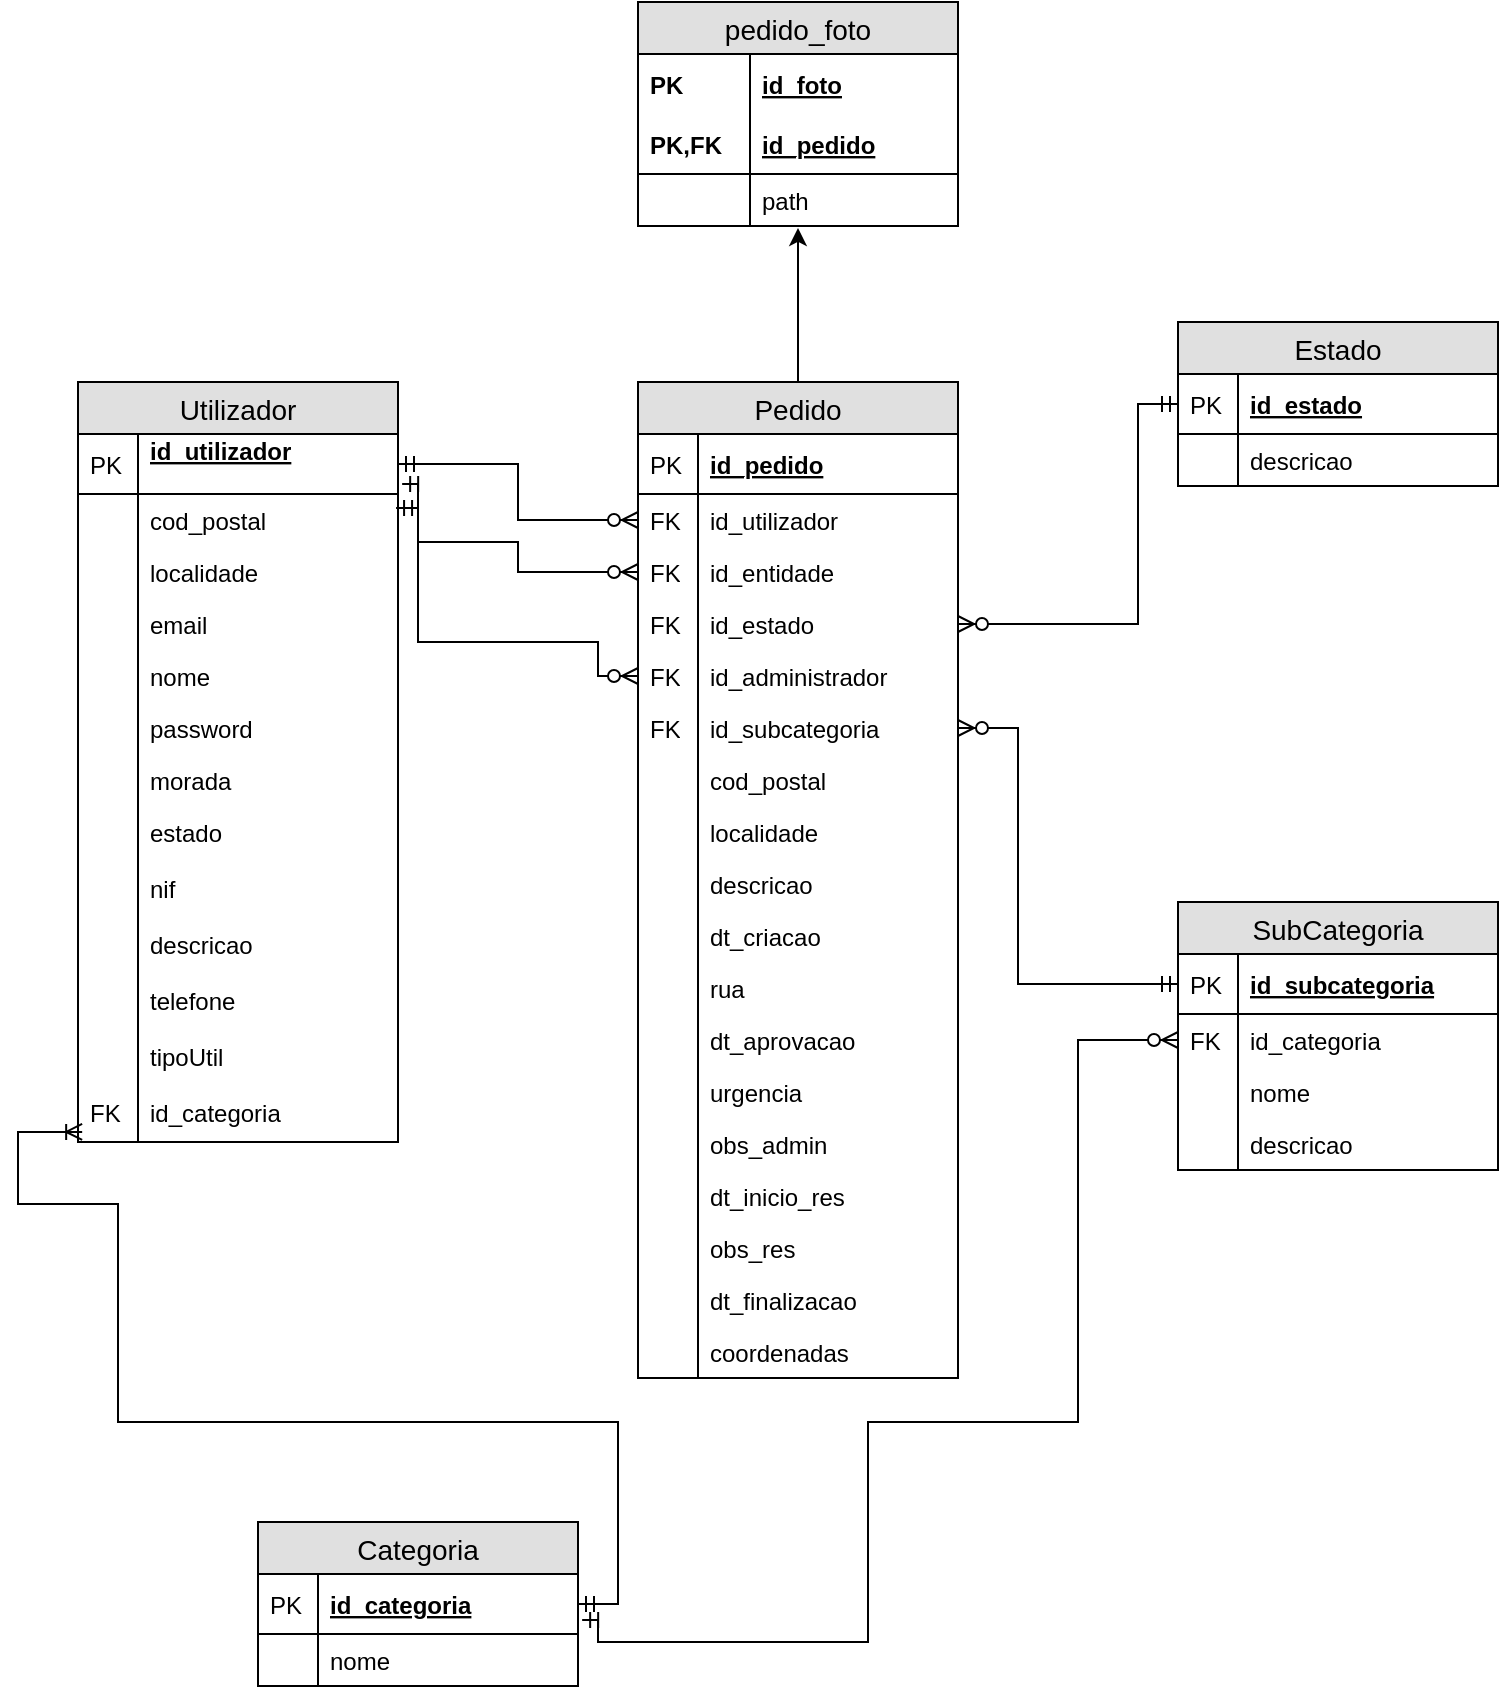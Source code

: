 <mxfile version="14.6.3" type="device"><diagram id="TLo-UVj7dam6qDMKaJeU" name="Page-1"><mxGraphModel dx="1422" dy="1960" grid="1" gridSize="10" guides="1" tooltips="1" connect="1" arrows="1" fold="1" page="1" pageScale="1" pageWidth="827" pageHeight="1169" math="0" shadow="0"><root><mxCell id="0"/><mxCell id="1" parent="0"/><mxCell id="Qj8Y2Yig--sf5QckiZRD-1" value="Utilizador" style="swimlane;fontStyle=0;childLayout=stackLayout;horizontal=1;startSize=26;fillColor=#e0e0e0;horizontalStack=0;resizeParent=1;resizeParentMax=0;resizeLast=0;collapsible=1;marginBottom=0;swimlaneFillColor=#ffffff;align=center;fontSize=14;" parent="1" vertex="1"><mxGeometry x="80" y="40" width="160" height="380" as="geometry"><mxRectangle x="50" y="76" width="70" height="26" as="alternateBounds"/></mxGeometry></mxCell><mxCell id="Qj8Y2Yig--sf5QckiZRD-2" value="id_utilizador&#xA;" style="shape=partialRectangle;top=0;left=0;right=0;bottom=1;align=left;verticalAlign=middle;fillColor=none;spacingLeft=34;spacingRight=4;overflow=hidden;rotatable=0;points=[[0,0.5],[1,0.5]];portConstraint=eastwest;dropTarget=0;fontStyle=5;fontSize=12;" parent="Qj8Y2Yig--sf5QckiZRD-1" vertex="1"><mxGeometry y="26" width="160" height="30" as="geometry"/></mxCell><mxCell id="Qj8Y2Yig--sf5QckiZRD-3" value="PK" style="shape=partialRectangle;top=0;left=0;bottom=0;fillColor=none;align=left;verticalAlign=middle;spacingLeft=4;spacingRight=4;overflow=hidden;rotatable=0;points=[];portConstraint=eastwest;part=1;fontSize=12;" parent="Qj8Y2Yig--sf5QckiZRD-2" vertex="1" connectable="0"><mxGeometry width="30" height="30" as="geometry"/></mxCell><mxCell id="Qj8Y2Yig--sf5QckiZRD-26" value="cod_postal" style="shape=partialRectangle;top=0;left=0;right=0;bottom=0;align=left;verticalAlign=top;fillColor=none;spacingLeft=34;spacingRight=4;overflow=hidden;rotatable=0;points=[[0,0.5],[1,0.5]];portConstraint=eastwest;dropTarget=0;fontSize=12;" parent="Qj8Y2Yig--sf5QckiZRD-1" vertex="1"><mxGeometry y="56" width="160" height="26" as="geometry"/></mxCell><mxCell id="Qj8Y2Yig--sf5QckiZRD-27" value="" style="shape=partialRectangle;top=0;left=0;bottom=0;fillColor=none;align=left;verticalAlign=top;spacingLeft=4;spacingRight=4;overflow=hidden;rotatable=0;points=[];portConstraint=eastwest;part=1;fontSize=12;" parent="Qj8Y2Yig--sf5QckiZRD-26" vertex="1" connectable="0"><mxGeometry width="30" height="26" as="geometry"/></mxCell><mxCell id="Y_GRS5bpBh6kMxdC1I0D-5" value="localidade" style="shape=partialRectangle;top=0;left=0;right=0;bottom=0;align=left;verticalAlign=top;fillColor=none;spacingLeft=34;spacingRight=4;overflow=hidden;rotatable=0;points=[[0,0.5],[1,0.5]];portConstraint=eastwest;dropTarget=0;fontSize=12;" parent="Qj8Y2Yig--sf5QckiZRD-1" vertex="1"><mxGeometry y="82" width="160" height="26" as="geometry"/></mxCell><mxCell id="Y_GRS5bpBh6kMxdC1I0D-6" value="" style="shape=partialRectangle;top=0;left=0;bottom=0;fillColor=none;align=left;verticalAlign=top;spacingLeft=4;spacingRight=4;overflow=hidden;rotatable=0;points=[];portConstraint=eastwest;part=1;fontSize=12;" parent="Y_GRS5bpBh6kMxdC1I0D-5" vertex="1" connectable="0"><mxGeometry width="30" height="26" as="geometry"/></mxCell><mxCell id="Qj8Y2Yig--sf5QckiZRD-4" value="email" style="shape=partialRectangle;top=0;left=0;right=0;bottom=0;align=left;verticalAlign=top;fillColor=none;spacingLeft=34;spacingRight=4;overflow=hidden;rotatable=0;points=[[0,0.5],[1,0.5]];portConstraint=eastwest;dropTarget=0;fontSize=12;" parent="Qj8Y2Yig--sf5QckiZRD-1" vertex="1"><mxGeometry y="108" width="160" height="26" as="geometry"/></mxCell><mxCell id="Qj8Y2Yig--sf5QckiZRD-5" value="" style="shape=partialRectangle;top=0;left=0;bottom=0;fillColor=none;align=left;verticalAlign=top;spacingLeft=4;spacingRight=4;overflow=hidden;rotatable=0;points=[];portConstraint=eastwest;part=1;fontSize=12;" parent="Qj8Y2Yig--sf5QckiZRD-4" vertex="1" connectable="0"><mxGeometry width="30" height="26" as="geometry"/></mxCell><mxCell id="Qj8Y2Yig--sf5QckiZRD-6" value="nome" style="shape=partialRectangle;top=0;left=0;right=0;bottom=0;align=left;verticalAlign=top;fillColor=none;spacingLeft=34;spacingRight=4;overflow=hidden;rotatable=0;points=[[0,0.5],[1,0.5]];portConstraint=eastwest;dropTarget=0;fontSize=12;" parent="Qj8Y2Yig--sf5QckiZRD-1" vertex="1"><mxGeometry y="134" width="160" height="26" as="geometry"/></mxCell><mxCell id="Qj8Y2Yig--sf5QckiZRD-7" value="" style="shape=partialRectangle;top=0;left=0;bottom=0;fillColor=none;align=left;verticalAlign=top;spacingLeft=4;spacingRight=4;overflow=hidden;rotatable=0;points=[];portConstraint=eastwest;part=1;fontSize=12;" parent="Qj8Y2Yig--sf5QckiZRD-6" vertex="1" connectable="0"><mxGeometry width="30" height="26" as="geometry"/></mxCell><mxCell id="Qj8Y2Yig--sf5QckiZRD-24" value="password" style="shape=partialRectangle;top=0;left=0;right=0;bottom=0;align=left;verticalAlign=top;fillColor=none;spacingLeft=34;spacingRight=4;overflow=hidden;rotatable=0;points=[[0,0.5],[1,0.5]];portConstraint=eastwest;dropTarget=0;fontSize=12;" parent="Qj8Y2Yig--sf5QckiZRD-1" vertex="1"><mxGeometry y="160" width="160" height="26" as="geometry"/></mxCell><mxCell id="Qj8Y2Yig--sf5QckiZRD-25" value="" style="shape=partialRectangle;top=0;left=0;bottom=0;fillColor=none;align=left;verticalAlign=top;spacingLeft=4;spacingRight=4;overflow=hidden;rotatable=0;points=[];portConstraint=eastwest;part=1;fontSize=12;" parent="Qj8Y2Yig--sf5QckiZRD-24" vertex="1" connectable="0"><mxGeometry width="30" height="26" as="geometry"/></mxCell><mxCell id="Qj8Y2Yig--sf5QckiZRD-28" value="morada" style="shape=partialRectangle;top=0;left=0;right=0;bottom=0;align=left;verticalAlign=top;fillColor=none;spacingLeft=34;spacingRight=4;overflow=hidden;rotatable=0;points=[[0,0.5],[1,0.5]];portConstraint=eastwest;dropTarget=0;fontSize=12;" parent="Qj8Y2Yig--sf5QckiZRD-1" vertex="1"><mxGeometry y="186" width="160" height="26" as="geometry"/></mxCell><mxCell id="Qj8Y2Yig--sf5QckiZRD-29" value="" style="shape=partialRectangle;top=0;left=0;bottom=0;fillColor=none;align=left;verticalAlign=top;spacingLeft=4;spacingRight=4;overflow=hidden;rotatable=0;points=[];portConstraint=eastwest;part=1;fontSize=12;" parent="Qj8Y2Yig--sf5QckiZRD-28" vertex="1" connectable="0"><mxGeometry width="30" height="26" as="geometry"/></mxCell><mxCell id="Qj8Y2Yig--sf5QckiZRD-30" value="estado" style="shape=partialRectangle;top=0;left=0;right=0;bottom=0;align=left;verticalAlign=top;fillColor=none;spacingLeft=34;spacingRight=4;overflow=hidden;rotatable=0;points=[[0,0.5],[1,0.5]];portConstraint=eastwest;dropTarget=0;fontSize=12;" parent="Qj8Y2Yig--sf5QckiZRD-1" vertex="1"><mxGeometry y="212" width="160" height="28" as="geometry"/></mxCell><mxCell id="Qj8Y2Yig--sf5QckiZRD-31" value="" style="shape=partialRectangle;top=0;left=0;bottom=0;fillColor=none;align=left;verticalAlign=top;spacingLeft=4;spacingRight=4;overflow=hidden;rotatable=0;points=[];portConstraint=eastwest;part=1;fontSize=12;" parent="Qj8Y2Yig--sf5QckiZRD-30" vertex="1" connectable="0"><mxGeometry width="30" height="28" as="geometry"/></mxCell><mxCell id="808RPlty_kPkw7mrQQCy-18" value="nif" style="shape=partialRectangle;top=0;left=0;right=0;bottom=0;align=left;verticalAlign=top;fillColor=none;spacingLeft=34;spacingRight=4;overflow=hidden;rotatable=0;points=[[0,0.5],[1,0.5]];portConstraint=eastwest;dropTarget=0;fontSize=12;" vertex="1" parent="Qj8Y2Yig--sf5QckiZRD-1"><mxGeometry y="240" width="160" height="28" as="geometry"/></mxCell><mxCell id="808RPlty_kPkw7mrQQCy-19" value="" style="shape=partialRectangle;top=0;left=0;bottom=0;fillColor=none;align=left;verticalAlign=top;spacingLeft=4;spacingRight=4;overflow=hidden;rotatable=0;points=[];portConstraint=eastwest;part=1;fontSize=12;" vertex="1" connectable="0" parent="808RPlty_kPkw7mrQQCy-18"><mxGeometry width="30" height="28" as="geometry"/></mxCell><mxCell id="808RPlty_kPkw7mrQQCy-20" value="descricao" style="shape=partialRectangle;top=0;left=0;right=0;bottom=0;align=left;verticalAlign=top;fillColor=none;spacingLeft=34;spacingRight=4;overflow=hidden;rotatable=0;points=[[0,0.5],[1,0.5]];portConstraint=eastwest;dropTarget=0;fontSize=12;" vertex="1" parent="Qj8Y2Yig--sf5QckiZRD-1"><mxGeometry y="268" width="160" height="28" as="geometry"/></mxCell><mxCell id="808RPlty_kPkw7mrQQCy-21" value="" style="shape=partialRectangle;top=0;left=0;bottom=0;fillColor=none;align=left;verticalAlign=top;spacingLeft=4;spacingRight=4;overflow=hidden;rotatable=0;points=[];portConstraint=eastwest;part=1;fontSize=12;" vertex="1" connectable="0" parent="808RPlty_kPkw7mrQQCy-20"><mxGeometry width="30" height="28" as="geometry"/></mxCell><mxCell id="808RPlty_kPkw7mrQQCy-22" value="telefone" style="shape=partialRectangle;top=0;left=0;right=0;bottom=0;align=left;verticalAlign=top;fillColor=none;spacingLeft=34;spacingRight=4;overflow=hidden;rotatable=0;points=[[0,0.5],[1,0.5]];portConstraint=eastwest;dropTarget=0;fontSize=12;" vertex="1" parent="Qj8Y2Yig--sf5QckiZRD-1"><mxGeometry y="296" width="160" height="28" as="geometry"/></mxCell><mxCell id="808RPlty_kPkw7mrQQCy-23" value="" style="shape=partialRectangle;top=0;left=0;bottom=0;fillColor=none;align=left;verticalAlign=top;spacingLeft=4;spacingRight=4;overflow=hidden;rotatable=0;points=[];portConstraint=eastwest;part=1;fontSize=12;" vertex="1" connectable="0" parent="808RPlty_kPkw7mrQQCy-22"><mxGeometry width="30" height="28" as="geometry"/></mxCell><mxCell id="808RPlty_kPkw7mrQQCy-24" value="tipoUtil" style="shape=partialRectangle;top=0;left=0;right=0;bottom=0;align=left;verticalAlign=top;fillColor=none;spacingLeft=34;spacingRight=4;overflow=hidden;rotatable=0;points=[[0,0.5],[1,0.5]];portConstraint=eastwest;dropTarget=0;fontSize=12;" vertex="1" parent="Qj8Y2Yig--sf5QckiZRD-1"><mxGeometry y="324" width="160" height="28" as="geometry"/></mxCell><mxCell id="808RPlty_kPkw7mrQQCy-25" value="" style="shape=partialRectangle;top=0;left=0;bottom=0;fillColor=none;align=left;verticalAlign=top;spacingLeft=4;spacingRight=4;overflow=hidden;rotatable=0;points=[];portConstraint=eastwest;part=1;fontSize=12;" vertex="1" connectable="0" parent="808RPlty_kPkw7mrQQCy-24"><mxGeometry width="30" height="28" as="geometry"/></mxCell><mxCell id="808RPlty_kPkw7mrQQCy-26" value="id_categoria" style="shape=partialRectangle;top=0;left=0;right=0;bottom=0;align=left;verticalAlign=top;fillColor=none;spacingLeft=34;spacingRight=4;overflow=hidden;rotatable=0;points=[[0,0.5],[1,0.5]];portConstraint=eastwest;dropTarget=0;fontSize=12;" vertex="1" parent="Qj8Y2Yig--sf5QckiZRD-1"><mxGeometry y="352" width="160" height="28" as="geometry"/></mxCell><mxCell id="808RPlty_kPkw7mrQQCy-27" value="FK" style="shape=partialRectangle;top=0;left=0;bottom=0;fillColor=none;align=left;verticalAlign=top;spacingLeft=4;spacingRight=4;overflow=hidden;rotatable=0;points=[];portConstraint=eastwest;part=1;fontSize=12;" vertex="1" connectable="0" parent="808RPlty_kPkw7mrQQCy-26"><mxGeometry width="30" height="28" as="geometry"/></mxCell><mxCell id="Y_GRS5bpBh6kMxdC1I0D-42" style="edgeStyle=orthogonalEdgeStyle;rounded=0;orthogonalLoop=1;jettySize=auto;html=1;exitX=0.5;exitY=0;exitDx=0;exitDy=0;entryX=0.5;entryY=1.038;entryDx=0;entryDy=0;entryPerimeter=0;" parent="1" source="Qj8Y2Yig--sf5QckiZRD-134" target="Qj8Y2Yig--sf5QckiZRD-219" edge="1"><mxGeometry relative="1" as="geometry"/></mxCell><mxCell id="Qj8Y2Yig--sf5QckiZRD-134" value="Pedido" style="swimlane;fontStyle=0;childLayout=stackLayout;horizontal=1;startSize=26;fillColor=#e0e0e0;horizontalStack=0;resizeParent=1;resizeParentMax=0;resizeLast=0;collapsible=1;marginBottom=0;swimlaneFillColor=#ffffff;align=center;fontSize=14;comic=0;" parent="1" vertex="1"><mxGeometry x="360" y="40" width="160" height="498" as="geometry"/></mxCell><mxCell id="Qj8Y2Yig--sf5QckiZRD-135" value="id_pedido" style="shape=partialRectangle;top=0;left=0;right=0;bottom=1;align=left;verticalAlign=middle;fillColor=none;spacingLeft=34;spacingRight=4;overflow=hidden;rotatable=0;points=[[0,0.5],[1,0.5]];portConstraint=eastwest;dropTarget=0;fontStyle=5;fontSize=12;" parent="Qj8Y2Yig--sf5QckiZRD-134" vertex="1"><mxGeometry y="26" width="160" height="30" as="geometry"/></mxCell><mxCell id="Qj8Y2Yig--sf5QckiZRD-136" value="PK" style="shape=partialRectangle;top=0;left=0;bottom=0;fillColor=none;align=left;verticalAlign=middle;spacingLeft=4;spacingRight=4;overflow=hidden;rotatable=0;points=[];portConstraint=eastwest;part=1;fontSize=12;" parent="Qj8Y2Yig--sf5QckiZRD-135" vertex="1" connectable="0"><mxGeometry width="30" height="30" as="geometry"/></mxCell><mxCell id="Qj8Y2Yig--sf5QckiZRD-137" value="id_utilizador" style="shape=partialRectangle;top=0;left=0;right=0;bottom=0;align=left;verticalAlign=top;fillColor=none;spacingLeft=34;spacingRight=4;overflow=hidden;rotatable=0;points=[[0,0.5],[1,0.5]];portConstraint=eastwest;dropTarget=0;fontSize=12;" parent="Qj8Y2Yig--sf5QckiZRD-134" vertex="1"><mxGeometry y="56" width="160" height="26" as="geometry"/></mxCell><mxCell id="Qj8Y2Yig--sf5QckiZRD-138" value="FK" style="shape=partialRectangle;top=0;left=0;bottom=0;fillColor=none;align=left;verticalAlign=top;spacingLeft=4;spacingRight=4;overflow=hidden;rotatable=0;points=[];portConstraint=eastwest;part=1;fontSize=12;" parent="Qj8Y2Yig--sf5QckiZRD-137" vertex="1" connectable="0"><mxGeometry width="30" height="26" as="geometry"/></mxCell><mxCell id="Qj8Y2Yig--sf5QckiZRD-157" value="id_entidade" style="shape=partialRectangle;top=0;left=0;right=0;bottom=0;align=left;verticalAlign=top;fillColor=none;spacingLeft=34;spacingRight=4;overflow=hidden;rotatable=0;points=[[0,0.5],[1,0.5]];portConstraint=eastwest;dropTarget=0;fontSize=12;" parent="Qj8Y2Yig--sf5QckiZRD-134" vertex="1"><mxGeometry y="82" width="160" height="26" as="geometry"/></mxCell><mxCell id="Qj8Y2Yig--sf5QckiZRD-158" value="FK" style="shape=partialRectangle;top=0;left=0;bottom=0;fillColor=none;align=left;verticalAlign=top;spacingLeft=4;spacingRight=4;overflow=hidden;rotatable=0;points=[];portConstraint=eastwest;part=1;fontSize=12;whiteSpace=wrap;" parent="Qj8Y2Yig--sf5QckiZRD-157" vertex="1" connectable="0"><mxGeometry width="30" height="26" as="geometry"/></mxCell><mxCell id="Qj8Y2Yig--sf5QckiZRD-270" value="id_estado" style="shape=partialRectangle;top=0;left=0;right=0;bottom=0;align=left;verticalAlign=top;fillColor=none;spacingLeft=34;spacingRight=4;overflow=hidden;rotatable=0;points=[[0,0.5],[1,0.5]];portConstraint=eastwest;dropTarget=0;fontSize=12;" parent="Qj8Y2Yig--sf5QckiZRD-134" vertex="1"><mxGeometry y="108" width="160" height="26" as="geometry"/></mxCell><mxCell id="Qj8Y2Yig--sf5QckiZRD-271" value="FK" style="shape=partialRectangle;top=0;left=0;bottom=0;fillColor=none;align=left;verticalAlign=top;spacingLeft=4;spacingRight=4;overflow=hidden;rotatable=0;points=[];portConstraint=eastwest;part=1;fontSize=12;" parent="Qj8Y2Yig--sf5QckiZRD-270" vertex="1" connectable="0"><mxGeometry width="30" height="26" as="geometry"/></mxCell><mxCell id="Qj8Y2Yig--sf5QckiZRD-149" value="id_administrador" style="shape=partialRectangle;top=0;left=0;right=0;bottom=0;align=left;verticalAlign=top;fillColor=none;spacingLeft=34;spacingRight=4;overflow=hidden;rotatable=0;points=[[0,0.5],[1,0.5]];portConstraint=eastwest;dropTarget=0;fontSize=12;" parent="Qj8Y2Yig--sf5QckiZRD-134" vertex="1"><mxGeometry y="134" width="160" height="26" as="geometry"/></mxCell><mxCell id="Qj8Y2Yig--sf5QckiZRD-150" value="FK" style="shape=partialRectangle;top=0;left=0;bottom=0;fillColor=none;align=left;verticalAlign=top;spacingLeft=4;spacingRight=4;overflow=hidden;rotatable=0;points=[];portConstraint=eastwest;part=1;fontSize=12;whiteSpace=wrap;" parent="Qj8Y2Yig--sf5QckiZRD-149" vertex="1" connectable="0"><mxGeometry width="30" height="26" as="geometry"/></mxCell><mxCell id="Qj8Y2Yig--sf5QckiZRD-147" value="id_subcategoria" style="shape=partialRectangle;top=0;left=0;right=0;bottom=0;align=left;verticalAlign=top;fillColor=none;spacingLeft=34;spacingRight=4;overflow=hidden;rotatable=0;points=[[0,0.5],[1,0.5]];portConstraint=eastwest;dropTarget=0;fontSize=12;" parent="Qj8Y2Yig--sf5QckiZRD-134" vertex="1"><mxGeometry y="160" width="160" height="26" as="geometry"/></mxCell><mxCell id="Qj8Y2Yig--sf5QckiZRD-148" value="FK" style="shape=partialRectangle;top=0;left=0;bottom=0;fillColor=none;align=left;verticalAlign=top;spacingLeft=4;spacingRight=4;overflow=hidden;rotatable=0;points=[];portConstraint=eastwest;part=1;fontSize=12;whiteSpace=wrap;" parent="Qj8Y2Yig--sf5QckiZRD-147" vertex="1" connectable="0"><mxGeometry width="30" height="26" as="geometry"/></mxCell><mxCell id="Qj8Y2Yig--sf5QckiZRD-237" value="cod_postal" style="shape=partialRectangle;top=0;left=0;right=0;bottom=0;align=left;verticalAlign=top;fillColor=none;spacingLeft=34;spacingRight=4;overflow=hidden;rotatable=0;points=[[0,0.5],[1,0.5]];portConstraint=eastwest;dropTarget=0;fontSize=12;" parent="Qj8Y2Yig--sf5QckiZRD-134" vertex="1"><mxGeometry y="186" width="160" height="26" as="geometry"/></mxCell><mxCell id="Qj8Y2Yig--sf5QckiZRD-238" value="" style="shape=partialRectangle;top=0;left=0;bottom=0;fillColor=none;align=left;verticalAlign=top;spacingLeft=4;spacingRight=4;overflow=hidden;rotatable=0;points=[];portConstraint=eastwest;part=1;fontSize=12;whiteSpace=wrap;" parent="Qj8Y2Yig--sf5QckiZRD-237" vertex="1" connectable="0"><mxGeometry width="30" height="26" as="geometry"/></mxCell><mxCell id="Y_GRS5bpBh6kMxdC1I0D-2" value="localidade" style="shape=partialRectangle;top=0;left=0;right=0;bottom=0;align=left;verticalAlign=top;fillColor=none;spacingLeft=34;spacingRight=4;overflow=hidden;rotatable=0;points=[[0,0.5],[1,0.5]];portConstraint=eastwest;dropTarget=0;fontSize=12;" parent="Qj8Y2Yig--sf5QckiZRD-134" vertex="1"><mxGeometry y="212" width="160" height="26" as="geometry"/></mxCell><mxCell id="Y_GRS5bpBh6kMxdC1I0D-3" value="" style="shape=partialRectangle;top=0;left=0;bottom=0;fillColor=none;align=left;verticalAlign=top;spacingLeft=4;spacingRight=4;overflow=hidden;rotatable=0;points=[];portConstraint=eastwest;part=1;fontSize=12;whiteSpace=wrap;" parent="Y_GRS5bpBh6kMxdC1I0D-2" vertex="1" connectable="0"><mxGeometry width="30" height="26" as="geometry"/></mxCell><mxCell id="Qj8Y2Yig--sf5QckiZRD-139" value="descricao" style="shape=partialRectangle;top=0;left=0;right=0;bottom=0;align=left;verticalAlign=top;fillColor=none;spacingLeft=34;spacingRight=4;overflow=hidden;rotatable=0;points=[[0,0.5],[1,0.5]];portConstraint=eastwest;dropTarget=0;fontSize=12;" parent="Qj8Y2Yig--sf5QckiZRD-134" vertex="1"><mxGeometry y="238" width="160" height="26" as="geometry"/></mxCell><mxCell id="Qj8Y2Yig--sf5QckiZRD-140" value="" style="shape=partialRectangle;top=0;left=0;bottom=0;fillColor=none;align=left;verticalAlign=top;spacingLeft=4;spacingRight=4;overflow=hidden;rotatable=0;points=[];portConstraint=eastwest;part=1;fontSize=12;" parent="Qj8Y2Yig--sf5QckiZRD-139" vertex="1" connectable="0"><mxGeometry width="30" height="26" as="geometry"/></mxCell><mxCell id="Qj8Y2Yig--sf5QckiZRD-141" value="dt_criacao" style="shape=partialRectangle;top=0;left=0;right=0;bottom=0;align=left;verticalAlign=top;fillColor=none;spacingLeft=34;spacingRight=4;overflow=hidden;rotatable=0;points=[[0,0.5],[1,0.5]];portConstraint=eastwest;dropTarget=0;fontSize=12;" parent="Qj8Y2Yig--sf5QckiZRD-134" vertex="1"><mxGeometry y="264" width="160" height="26" as="geometry"/></mxCell><mxCell id="Qj8Y2Yig--sf5QckiZRD-142" value="" style="shape=partialRectangle;top=0;left=0;bottom=0;fillColor=none;align=left;verticalAlign=top;spacingLeft=4;spacingRight=4;overflow=hidden;rotatable=0;points=[];portConstraint=eastwest;part=1;fontSize=12;" parent="Qj8Y2Yig--sf5QckiZRD-141" vertex="1" connectable="0"><mxGeometry width="30" height="26" as="geometry"/></mxCell><mxCell id="Qj8Y2Yig--sf5QckiZRD-145" value="rua" style="shape=partialRectangle;top=0;left=0;right=0;bottom=0;align=left;verticalAlign=top;fillColor=none;spacingLeft=34;spacingRight=4;overflow=hidden;rotatable=0;points=[[0,0.5],[1,0.5]];portConstraint=eastwest;dropTarget=0;fontSize=12;" parent="Qj8Y2Yig--sf5QckiZRD-134" vertex="1"><mxGeometry y="290" width="160" height="26" as="geometry"/></mxCell><mxCell id="Qj8Y2Yig--sf5QckiZRD-146" value="" style="shape=partialRectangle;top=0;left=0;bottom=0;fillColor=none;align=left;verticalAlign=top;spacingLeft=4;spacingRight=4;overflow=hidden;rotatable=0;points=[];portConstraint=eastwest;part=1;fontSize=12;" parent="Qj8Y2Yig--sf5QckiZRD-145" vertex="1" connectable="0"><mxGeometry width="30" height="26" as="geometry"/></mxCell><mxCell id="Qj8Y2Yig--sf5QckiZRD-151" value="dt_aprovacao" style="shape=partialRectangle;top=0;left=0;right=0;bottom=0;align=left;verticalAlign=top;fillColor=none;spacingLeft=34;spacingRight=4;overflow=hidden;rotatable=0;points=[[0,0.5],[1,0.5]];portConstraint=eastwest;dropTarget=0;fontSize=12;" parent="Qj8Y2Yig--sf5QckiZRD-134" vertex="1"><mxGeometry y="316" width="160" height="26" as="geometry"/></mxCell><mxCell id="Qj8Y2Yig--sf5QckiZRD-152" value="" style="shape=partialRectangle;top=0;left=0;bottom=0;fillColor=none;align=left;verticalAlign=top;spacingLeft=4;spacingRight=4;overflow=hidden;rotatable=0;points=[];portConstraint=eastwest;part=1;fontSize=12;whiteSpace=wrap;" parent="Qj8Y2Yig--sf5QckiZRD-151" vertex="1" connectable="0"><mxGeometry width="30" height="26" as="geometry"/></mxCell><mxCell id="Qj8Y2Yig--sf5QckiZRD-153" value="urgencia" style="shape=partialRectangle;top=0;left=0;right=0;bottom=0;align=left;verticalAlign=top;fillColor=none;spacingLeft=34;spacingRight=4;overflow=hidden;rotatable=0;points=[[0,0.5],[1,0.5]];portConstraint=eastwest;dropTarget=0;fontSize=12;" parent="Qj8Y2Yig--sf5QckiZRD-134" vertex="1"><mxGeometry y="342" width="160" height="26" as="geometry"/></mxCell><mxCell id="Qj8Y2Yig--sf5QckiZRD-154" value="" style="shape=partialRectangle;top=0;left=0;bottom=0;fillColor=none;align=left;verticalAlign=top;spacingLeft=4;spacingRight=4;overflow=hidden;rotatable=0;points=[];portConstraint=eastwest;part=1;fontSize=12;whiteSpace=wrap;" parent="Qj8Y2Yig--sf5QckiZRD-153" vertex="1" connectable="0"><mxGeometry width="30" height="26" as="geometry"/></mxCell><mxCell id="Qj8Y2Yig--sf5QckiZRD-155" value="obs_admin" style="shape=partialRectangle;top=0;left=0;right=0;bottom=0;align=left;verticalAlign=top;fillColor=none;spacingLeft=34;spacingRight=4;overflow=hidden;rotatable=0;points=[[0,0.5],[1,0.5]];portConstraint=eastwest;dropTarget=0;fontSize=12;" parent="Qj8Y2Yig--sf5QckiZRD-134" vertex="1"><mxGeometry y="368" width="160" height="26" as="geometry"/></mxCell><mxCell id="Qj8Y2Yig--sf5QckiZRD-156" value="" style="shape=partialRectangle;top=0;left=0;bottom=0;fillColor=none;align=left;verticalAlign=top;spacingLeft=4;spacingRight=4;overflow=hidden;rotatable=0;points=[];portConstraint=eastwest;part=1;fontSize=12;whiteSpace=wrap;" parent="Qj8Y2Yig--sf5QckiZRD-155" vertex="1" connectable="0"><mxGeometry width="30" height="26" as="geometry"/></mxCell><mxCell id="Qj8Y2Yig--sf5QckiZRD-159" value="dt_inicio_res" style="shape=partialRectangle;top=0;left=0;right=0;bottom=0;align=left;verticalAlign=top;fillColor=none;spacingLeft=34;spacingRight=4;overflow=hidden;rotatable=0;points=[[0,0.5],[1,0.5]];portConstraint=eastwest;dropTarget=0;fontSize=12;" parent="Qj8Y2Yig--sf5QckiZRD-134" vertex="1"><mxGeometry y="394" width="160" height="26" as="geometry"/></mxCell><mxCell id="Qj8Y2Yig--sf5QckiZRD-160" value="" style="shape=partialRectangle;top=0;left=0;bottom=0;fillColor=none;align=left;verticalAlign=top;spacingLeft=4;spacingRight=4;overflow=hidden;rotatable=0;points=[];portConstraint=eastwest;part=1;fontSize=12;whiteSpace=wrap;" parent="Qj8Y2Yig--sf5QckiZRD-159" vertex="1" connectable="0"><mxGeometry width="30" height="26" as="geometry"/></mxCell><mxCell id="Qj8Y2Yig--sf5QckiZRD-161" value="obs_res" style="shape=partialRectangle;top=0;left=0;right=0;bottom=0;align=left;verticalAlign=top;fillColor=none;spacingLeft=34;spacingRight=4;overflow=hidden;rotatable=0;points=[[0,0.5],[1,0.5]];portConstraint=eastwest;dropTarget=0;fontSize=12;" parent="Qj8Y2Yig--sf5QckiZRD-134" vertex="1"><mxGeometry y="420" width="160" height="26" as="geometry"/></mxCell><mxCell id="Qj8Y2Yig--sf5QckiZRD-162" value="" style="shape=partialRectangle;top=0;left=0;bottom=0;fillColor=none;align=left;verticalAlign=top;spacingLeft=4;spacingRight=4;overflow=hidden;rotatable=0;points=[];portConstraint=eastwest;part=1;fontSize=12;whiteSpace=wrap;" parent="Qj8Y2Yig--sf5QckiZRD-161" vertex="1" connectable="0"><mxGeometry width="30" height="26" as="geometry"/></mxCell><mxCell id="Qj8Y2Yig--sf5QckiZRD-163" value="dt_finalizacao" style="shape=partialRectangle;top=0;left=0;right=0;bottom=0;align=left;verticalAlign=top;fillColor=none;spacingLeft=34;spacingRight=4;overflow=hidden;rotatable=0;points=[[0,0.5],[1,0.5]];portConstraint=eastwest;dropTarget=0;fontSize=12;" parent="Qj8Y2Yig--sf5QckiZRD-134" vertex="1"><mxGeometry y="446" width="160" height="26" as="geometry"/></mxCell><mxCell id="Qj8Y2Yig--sf5QckiZRD-164" value="" style="shape=partialRectangle;top=0;left=0;bottom=0;fillColor=none;align=left;verticalAlign=top;spacingLeft=4;spacingRight=4;overflow=hidden;rotatable=0;points=[];portConstraint=eastwest;part=1;fontSize=12;whiteSpace=wrap;" parent="Qj8Y2Yig--sf5QckiZRD-163" vertex="1" connectable="0"><mxGeometry width="30" height="26" as="geometry"/></mxCell><mxCell id="808RPlty_kPkw7mrQQCy-30" value="coordenadas" style="shape=partialRectangle;top=0;left=0;right=0;bottom=0;align=left;verticalAlign=top;fillColor=none;spacingLeft=34;spacingRight=4;overflow=hidden;rotatable=0;points=[[0,0.5],[1,0.5]];portConstraint=eastwest;dropTarget=0;fontSize=12;" vertex="1" parent="Qj8Y2Yig--sf5QckiZRD-134"><mxGeometry y="472" width="160" height="26" as="geometry"/></mxCell><mxCell id="808RPlty_kPkw7mrQQCy-31" value="" style="shape=partialRectangle;top=0;left=0;bottom=0;fillColor=none;align=left;verticalAlign=top;spacingLeft=4;spacingRight=4;overflow=hidden;rotatable=0;points=[];portConstraint=eastwest;part=1;fontSize=12;whiteSpace=wrap;" vertex="1" connectable="0" parent="808RPlty_kPkw7mrQQCy-30"><mxGeometry width="30" height="26" as="geometry"/></mxCell><mxCell id="Qj8Y2Yig--sf5QckiZRD-187" value="Categoria" style="swimlane;fontStyle=0;childLayout=stackLayout;horizontal=1;startSize=26;fillColor=#e0e0e0;horizontalStack=0;resizeParent=1;resizeParentMax=0;resizeLast=0;collapsible=1;marginBottom=0;swimlaneFillColor=#ffffff;align=center;fontSize=14;comic=0;" parent="1" vertex="1"><mxGeometry x="170" y="610" width="160" height="82" as="geometry"/></mxCell><mxCell id="Qj8Y2Yig--sf5QckiZRD-188" value="id_categoria" style="shape=partialRectangle;top=0;left=0;right=0;bottom=1;align=left;verticalAlign=middle;fillColor=none;spacingLeft=34;spacingRight=4;overflow=hidden;rotatable=0;points=[[0,0.5],[1,0.5]];portConstraint=eastwest;dropTarget=0;fontStyle=5;fontSize=12;" parent="Qj8Y2Yig--sf5QckiZRD-187" vertex="1"><mxGeometry y="26" width="160" height="30" as="geometry"/></mxCell><mxCell id="Qj8Y2Yig--sf5QckiZRD-189" value="PK" style="shape=partialRectangle;top=0;left=0;bottom=0;fillColor=none;align=left;verticalAlign=middle;spacingLeft=4;spacingRight=4;overflow=hidden;rotatable=0;points=[];portConstraint=eastwest;part=1;fontSize=12;" parent="Qj8Y2Yig--sf5QckiZRD-188" vertex="1" connectable="0"><mxGeometry width="30" height="30" as="geometry"/></mxCell><mxCell id="Qj8Y2Yig--sf5QckiZRD-190" value="nome" style="shape=partialRectangle;top=0;left=0;right=0;bottom=0;align=left;verticalAlign=top;fillColor=none;spacingLeft=34;spacingRight=4;overflow=hidden;rotatable=0;points=[[0,0.5],[1,0.5]];portConstraint=eastwest;dropTarget=0;fontSize=12;" parent="Qj8Y2Yig--sf5QckiZRD-187" vertex="1"><mxGeometry y="56" width="160" height="26" as="geometry"/></mxCell><mxCell id="Qj8Y2Yig--sf5QckiZRD-191" value="" style="shape=partialRectangle;top=0;left=0;bottom=0;fillColor=none;align=left;verticalAlign=top;spacingLeft=4;spacingRight=4;overflow=hidden;rotatable=0;points=[];portConstraint=eastwest;part=1;fontSize=12;" parent="Qj8Y2Yig--sf5QckiZRD-190" vertex="1" connectable="0"><mxGeometry width="30" height="26" as="geometry"/></mxCell><mxCell id="Y_GRS5bpBh6kMxdC1I0D-57" style="edgeStyle=orthogonalEdgeStyle;rounded=0;orthogonalLoop=1;jettySize=auto;html=1;entryX=1.013;entryY=0.767;entryDx=0;entryDy=0;entryPerimeter=0;startArrow=ERzeroToMany;startFill=1;endArrow=ERmandOne;endFill=0;exitX=0;exitY=0.5;exitDx=0;exitDy=0;" parent="1" source="Qj8Y2Yig--sf5QckiZRD-201" target="Qj8Y2Yig--sf5QckiZRD-188" edge="1"><mxGeometry relative="1" as="geometry"><mxPoint x="620" y="651" as="sourcePoint"/><Array as="points"><mxPoint x="580" y="369"/><mxPoint x="580" y="560"/><mxPoint x="475" y="560"/><mxPoint x="475" y="670"/><mxPoint x="340" y="670"/><mxPoint x="340" y="659"/></Array></mxGeometry></mxCell><mxCell id="Qj8Y2Yig--sf5QckiZRD-196" value="SubCategoria" style="swimlane;fontStyle=0;childLayout=stackLayout;horizontal=1;startSize=26;fillColor=#e0e0e0;horizontalStack=0;resizeParent=1;resizeParentMax=0;resizeLast=0;collapsible=1;marginBottom=0;swimlaneFillColor=#ffffff;align=center;fontSize=14;comic=0;" parent="1" vertex="1"><mxGeometry x="630" y="300" width="160" height="134" as="geometry"/></mxCell><mxCell id="Qj8Y2Yig--sf5QckiZRD-197" value="id_subcategoria" style="shape=partialRectangle;top=0;left=0;right=0;bottom=1;align=left;verticalAlign=middle;fillColor=none;spacingLeft=34;spacingRight=4;overflow=hidden;rotatable=0;points=[[0,0.5],[1,0.5]];portConstraint=eastwest;dropTarget=0;fontStyle=5;fontSize=12;" parent="Qj8Y2Yig--sf5QckiZRD-196" vertex="1"><mxGeometry y="26" width="160" height="30" as="geometry"/></mxCell><mxCell id="Qj8Y2Yig--sf5QckiZRD-198" value="PK" style="shape=partialRectangle;top=0;left=0;bottom=0;fillColor=none;align=left;verticalAlign=middle;spacingLeft=4;spacingRight=4;overflow=hidden;rotatable=0;points=[];portConstraint=eastwest;part=1;fontSize=12;" parent="Qj8Y2Yig--sf5QckiZRD-197" vertex="1" connectable="0"><mxGeometry width="30" height="30" as="geometry"/></mxCell><mxCell id="Qj8Y2Yig--sf5QckiZRD-201" value="id_categoria" style="shape=partialRectangle;top=0;left=0;right=0;bottom=0;align=left;verticalAlign=top;fillColor=none;spacingLeft=34;spacingRight=4;overflow=hidden;rotatable=0;points=[[0,0.5],[1,0.5]];portConstraint=eastwest;dropTarget=0;fontSize=12;" parent="Qj8Y2Yig--sf5QckiZRD-196" vertex="1"><mxGeometry y="56" width="160" height="26" as="geometry"/></mxCell><mxCell id="Qj8Y2Yig--sf5QckiZRD-202" value="FK" style="shape=partialRectangle;top=0;left=0;bottom=0;fillColor=none;align=left;verticalAlign=top;spacingLeft=4;spacingRight=4;overflow=hidden;rotatable=0;points=[];portConstraint=eastwest;part=1;fontSize=12;" parent="Qj8Y2Yig--sf5QckiZRD-201" vertex="1" connectable="0"><mxGeometry width="30" height="26" as="geometry"/></mxCell><mxCell id="Qj8Y2Yig--sf5QckiZRD-199" value="nome" style="shape=partialRectangle;top=0;left=0;right=0;bottom=0;align=left;verticalAlign=top;fillColor=none;spacingLeft=34;spacingRight=4;overflow=hidden;rotatable=0;points=[[0,0.5],[1,0.5]];portConstraint=eastwest;dropTarget=0;fontSize=12;" parent="Qj8Y2Yig--sf5QckiZRD-196" vertex="1"><mxGeometry y="82" width="160" height="26" as="geometry"/></mxCell><mxCell id="Qj8Y2Yig--sf5QckiZRD-200" value="" style="shape=partialRectangle;top=0;left=0;bottom=0;fillColor=none;align=left;verticalAlign=top;spacingLeft=4;spacingRight=4;overflow=hidden;rotatable=0;points=[];portConstraint=eastwest;part=1;fontSize=12;" parent="Qj8Y2Yig--sf5QckiZRD-199" vertex="1" connectable="0"><mxGeometry width="30" height="26" as="geometry"/></mxCell><mxCell id="Qj8Y2Yig--sf5QckiZRD-203" value="descricao" style="shape=partialRectangle;top=0;left=0;right=0;bottom=0;align=left;verticalAlign=top;fillColor=none;spacingLeft=34;spacingRight=4;overflow=hidden;rotatable=0;points=[[0,0.5],[1,0.5]];portConstraint=eastwest;dropTarget=0;fontSize=12;" parent="Qj8Y2Yig--sf5QckiZRD-196" vertex="1"><mxGeometry y="108" width="160" height="26" as="geometry"/></mxCell><mxCell id="Qj8Y2Yig--sf5QckiZRD-204" value="" style="shape=partialRectangle;top=0;left=0;bottom=0;fillColor=none;align=left;verticalAlign=top;spacingLeft=4;spacingRight=4;overflow=hidden;rotatable=0;points=[];portConstraint=eastwest;part=1;fontSize=12;" parent="Qj8Y2Yig--sf5QckiZRD-203" vertex="1" connectable="0"><mxGeometry width="30" height="26" as="geometry"/></mxCell><mxCell id="Qj8Y2Yig--sf5QckiZRD-214" value="pedido_foto" style="swimlane;fontStyle=0;childLayout=stackLayout;horizontal=1;startSize=26;fillColor=#e0e0e0;horizontalStack=0;resizeParent=1;resizeParentMax=0;resizeLast=0;collapsible=1;marginBottom=0;swimlaneFillColor=#ffffff;align=center;fontSize=14;comic=0;" parent="1" vertex="1"><mxGeometry x="360" y="-150" width="160" height="112" as="geometry"/></mxCell><mxCell id="Qj8Y2Yig--sf5QckiZRD-215" value="id_foto" style="shape=partialRectangle;top=0;left=0;right=0;bottom=0;align=left;verticalAlign=middle;fillColor=none;spacingLeft=60;spacingRight=4;overflow=hidden;rotatable=0;points=[[0,0.5],[1,0.5]];portConstraint=eastwest;dropTarget=0;fontStyle=5;fontSize=12;" parent="Qj8Y2Yig--sf5QckiZRD-214" vertex="1"><mxGeometry y="26" width="160" height="30" as="geometry"/></mxCell><mxCell id="Qj8Y2Yig--sf5QckiZRD-216" value="PK" style="shape=partialRectangle;fontStyle=1;top=0;left=0;bottom=0;fillColor=none;align=left;verticalAlign=middle;spacingLeft=4;spacingRight=4;overflow=hidden;rotatable=0;points=[];portConstraint=eastwest;part=1;fontSize=12;" parent="Qj8Y2Yig--sf5QckiZRD-215" vertex="1" connectable="0"><mxGeometry width="56" height="30" as="geometry"/></mxCell><mxCell id="Qj8Y2Yig--sf5QckiZRD-217" value="id_pedido" style="shape=partialRectangle;top=0;left=0;right=0;bottom=1;align=left;verticalAlign=middle;fillColor=none;spacingLeft=60;spacingRight=4;overflow=hidden;rotatable=0;points=[[0,0.5],[1,0.5]];portConstraint=eastwest;dropTarget=0;fontStyle=5;fontSize=12;" parent="Qj8Y2Yig--sf5QckiZRD-214" vertex="1"><mxGeometry y="56" width="160" height="30" as="geometry"/></mxCell><mxCell id="Qj8Y2Yig--sf5QckiZRD-218" value="PK,FK" style="shape=partialRectangle;fontStyle=1;top=0;left=0;bottom=0;fillColor=none;align=left;verticalAlign=middle;spacingLeft=4;spacingRight=4;overflow=hidden;rotatable=0;points=[];portConstraint=eastwest;part=1;fontSize=12;" parent="Qj8Y2Yig--sf5QckiZRD-217" vertex="1" connectable="0"><mxGeometry width="56" height="30" as="geometry"/></mxCell><mxCell id="Qj8Y2Yig--sf5QckiZRD-219" value="path" style="shape=partialRectangle;top=0;left=0;right=0;bottom=0;align=left;verticalAlign=top;fillColor=none;spacingLeft=60;spacingRight=4;overflow=hidden;rotatable=0;points=[[0,0.5],[1,0.5]];portConstraint=eastwest;dropTarget=0;fontSize=12;" parent="Qj8Y2Yig--sf5QckiZRD-214" vertex="1"><mxGeometry y="86" width="160" height="26" as="geometry"/></mxCell><mxCell id="Qj8Y2Yig--sf5QckiZRD-220" value="" style="shape=partialRectangle;top=0;left=0;bottom=0;fillColor=none;align=left;verticalAlign=top;spacingLeft=4;spacingRight=4;overflow=hidden;rotatable=0;points=[];portConstraint=eastwest;part=1;fontSize=12;" parent="Qj8Y2Yig--sf5QckiZRD-219" vertex="1" connectable="0"><mxGeometry width="56" height="26" as="geometry"/></mxCell><mxCell id="Qj8Y2Yig--sf5QckiZRD-265" value="Estado" style="swimlane;fontStyle=0;childLayout=stackLayout;horizontal=1;startSize=26;fillColor=#e0e0e0;horizontalStack=0;resizeParent=1;resizeParentMax=0;resizeLast=0;collapsible=1;marginBottom=0;swimlaneFillColor=#ffffff;align=center;fontSize=14;comic=0;" parent="1" vertex="1"><mxGeometry x="630" y="10" width="160" height="82" as="geometry"/></mxCell><mxCell id="Qj8Y2Yig--sf5QckiZRD-266" value="id_estado" style="shape=partialRectangle;top=0;left=0;right=0;bottom=1;align=left;verticalAlign=middle;fillColor=none;spacingLeft=34;spacingRight=4;overflow=hidden;rotatable=0;points=[[0,0.5],[1,0.5]];portConstraint=eastwest;dropTarget=0;fontStyle=5;fontSize=12;" parent="Qj8Y2Yig--sf5QckiZRD-265" vertex="1"><mxGeometry y="26" width="160" height="30" as="geometry"/></mxCell><mxCell id="Qj8Y2Yig--sf5QckiZRD-267" value="PK" style="shape=partialRectangle;top=0;left=0;bottom=0;fillColor=none;align=left;verticalAlign=middle;spacingLeft=4;spacingRight=4;overflow=hidden;rotatable=0;points=[];portConstraint=eastwest;part=1;fontSize=12;" parent="Qj8Y2Yig--sf5QckiZRD-266" vertex="1" connectable="0"><mxGeometry width="30" height="30" as="geometry"/></mxCell><mxCell id="Qj8Y2Yig--sf5QckiZRD-268" value="descricao" style="shape=partialRectangle;top=0;left=0;right=0;bottom=0;align=left;verticalAlign=top;fillColor=none;spacingLeft=34;spacingRight=4;overflow=hidden;rotatable=0;points=[[0,0.5],[1,0.5]];portConstraint=eastwest;dropTarget=0;fontSize=12;" parent="Qj8Y2Yig--sf5QckiZRD-265" vertex="1"><mxGeometry y="56" width="160" height="26" as="geometry"/></mxCell><mxCell id="Qj8Y2Yig--sf5QckiZRD-269" value="" style="shape=partialRectangle;top=0;left=0;bottom=0;fillColor=none;align=left;verticalAlign=top;spacingLeft=4;spacingRight=4;overflow=hidden;rotatable=0;points=[];portConstraint=eastwest;part=1;fontSize=12;" parent="Qj8Y2Yig--sf5QckiZRD-268" vertex="1" connectable="0"><mxGeometry width="30" height="26" as="geometry"/></mxCell><mxCell id="Y_GRS5bpBh6kMxdC1I0D-32" style="edgeStyle=orthogonalEdgeStyle;rounded=0;orthogonalLoop=1;jettySize=auto;html=1;exitX=1;exitY=0.5;exitDx=0;exitDy=0;entryX=0;entryY=0.5;entryDx=0;entryDy=0;endArrow=ERzeroToMany;endFill=1;startArrow=ERmandOne;startFill=0;" parent="1" source="Qj8Y2Yig--sf5QckiZRD-2" target="Qj8Y2Yig--sf5QckiZRD-137" edge="1"><mxGeometry relative="1" as="geometry"/></mxCell><mxCell id="Y_GRS5bpBh6kMxdC1I0D-37" style="edgeStyle=orthogonalEdgeStyle;rounded=0;orthogonalLoop=1;jettySize=auto;html=1;entryX=1;entryY=0.5;entryDx=0;entryDy=0;startArrow=ERmandOne;startFill=0;endArrow=ERzeroToMany;endFill=1;exitX=0;exitY=0.5;exitDx=0;exitDy=0;" parent="1" target="Qj8Y2Yig--sf5QckiZRD-270" edge="1" source="Qj8Y2Yig--sf5QckiZRD-266"><mxGeometry relative="1" as="geometry"><mxPoint x="640" y="311" as="sourcePoint"/><Array as="points"><mxPoint x="610" y="51"/><mxPoint x="610" y="161"/></Array></mxGeometry></mxCell><mxCell id="Y_GRS5bpBh6kMxdC1I0D-38" style="edgeStyle=orthogonalEdgeStyle;rounded=0;orthogonalLoop=1;jettySize=auto;html=1;entryX=1;entryY=0.5;entryDx=0;entryDy=0;exitX=0;exitY=0.5;exitDx=0;exitDy=0;endArrow=ERzeroToMany;endFill=1;startArrow=ERmandOne;startFill=0;" parent="1" source="Qj8Y2Yig--sf5QckiZRD-197" target="Qj8Y2Yig--sf5QckiZRD-147" edge="1"><mxGeometry relative="1" as="geometry"><mxPoint x="600" y="821" as="sourcePoint"/><Array as="points"><mxPoint x="550" y="341"/><mxPoint x="550" y="213"/></Array></mxGeometry></mxCell><mxCell id="Y_GRS5bpBh6kMxdC1I0D-49" style="edgeStyle=orthogonalEdgeStyle;rounded=0;orthogonalLoop=1;jettySize=auto;html=1;exitX=0.013;exitY=0.821;exitDx=0;exitDy=0;entryX=1;entryY=0.5;entryDx=0;entryDy=0;endArrow=ERmandOne;endFill=0;startArrow=ERoneToMany;startFill=0;exitPerimeter=0;" parent="1" source="808RPlty_kPkw7mrQQCy-26" target="Qj8Y2Yig--sf5QckiZRD-188" edge="1"><mxGeometry relative="1" as="geometry"><mxPoint x="-10" y="400" as="sourcePoint"/><Array as="points"><mxPoint x="50" y="415"/><mxPoint x="50" y="451"/><mxPoint x="100" y="451"/><mxPoint x="100" y="560"/><mxPoint x="350" y="560"/><mxPoint x="350" y="651"/></Array></mxGeometry></mxCell><mxCell id="808RPlty_kPkw7mrQQCy-28" style="edgeStyle=orthogonalEdgeStyle;rounded=0;orthogonalLoop=1;jettySize=auto;html=1;exitX=1.013;exitY=0.833;exitDx=0;exitDy=0;entryX=0;entryY=0.5;entryDx=0;entryDy=0;endArrow=ERzeroToMany;endFill=1;startArrow=ERmandOne;startFill=0;exitPerimeter=0;" edge="1" parent="1" source="Qj8Y2Yig--sf5QckiZRD-2" target="Qj8Y2Yig--sf5QckiZRD-157"><mxGeometry relative="1" as="geometry"><mxPoint x="250" y="91" as="sourcePoint"/><mxPoint x="370" y="119" as="targetPoint"/><Array as="points"><mxPoint x="250" y="91"/><mxPoint x="250" y="120"/><mxPoint x="300" y="120"/><mxPoint x="300" y="135"/></Array></mxGeometry></mxCell><mxCell id="808RPlty_kPkw7mrQQCy-29" style="edgeStyle=orthogonalEdgeStyle;rounded=0;orthogonalLoop=1;jettySize=auto;html=1;exitX=0.994;exitY=0.269;exitDx=0;exitDy=0;entryX=0;entryY=0.5;entryDx=0;entryDy=0;endArrow=ERzeroToMany;endFill=1;startArrow=ERmandOne;startFill=0;exitPerimeter=0;" edge="1" parent="1" source="Qj8Y2Yig--sf5QckiZRD-26" target="Qj8Y2Yig--sf5QckiZRD-149"><mxGeometry relative="1" as="geometry"><mxPoint x="250" y="91" as="sourcePoint"/><mxPoint x="370" y="119" as="targetPoint"/><Array as="points"><mxPoint x="250" y="103"/><mxPoint x="250" y="170"/><mxPoint x="340" y="170"/><mxPoint x="340" y="187"/></Array></mxGeometry></mxCell></root></mxGraphModel></diagram></mxfile>